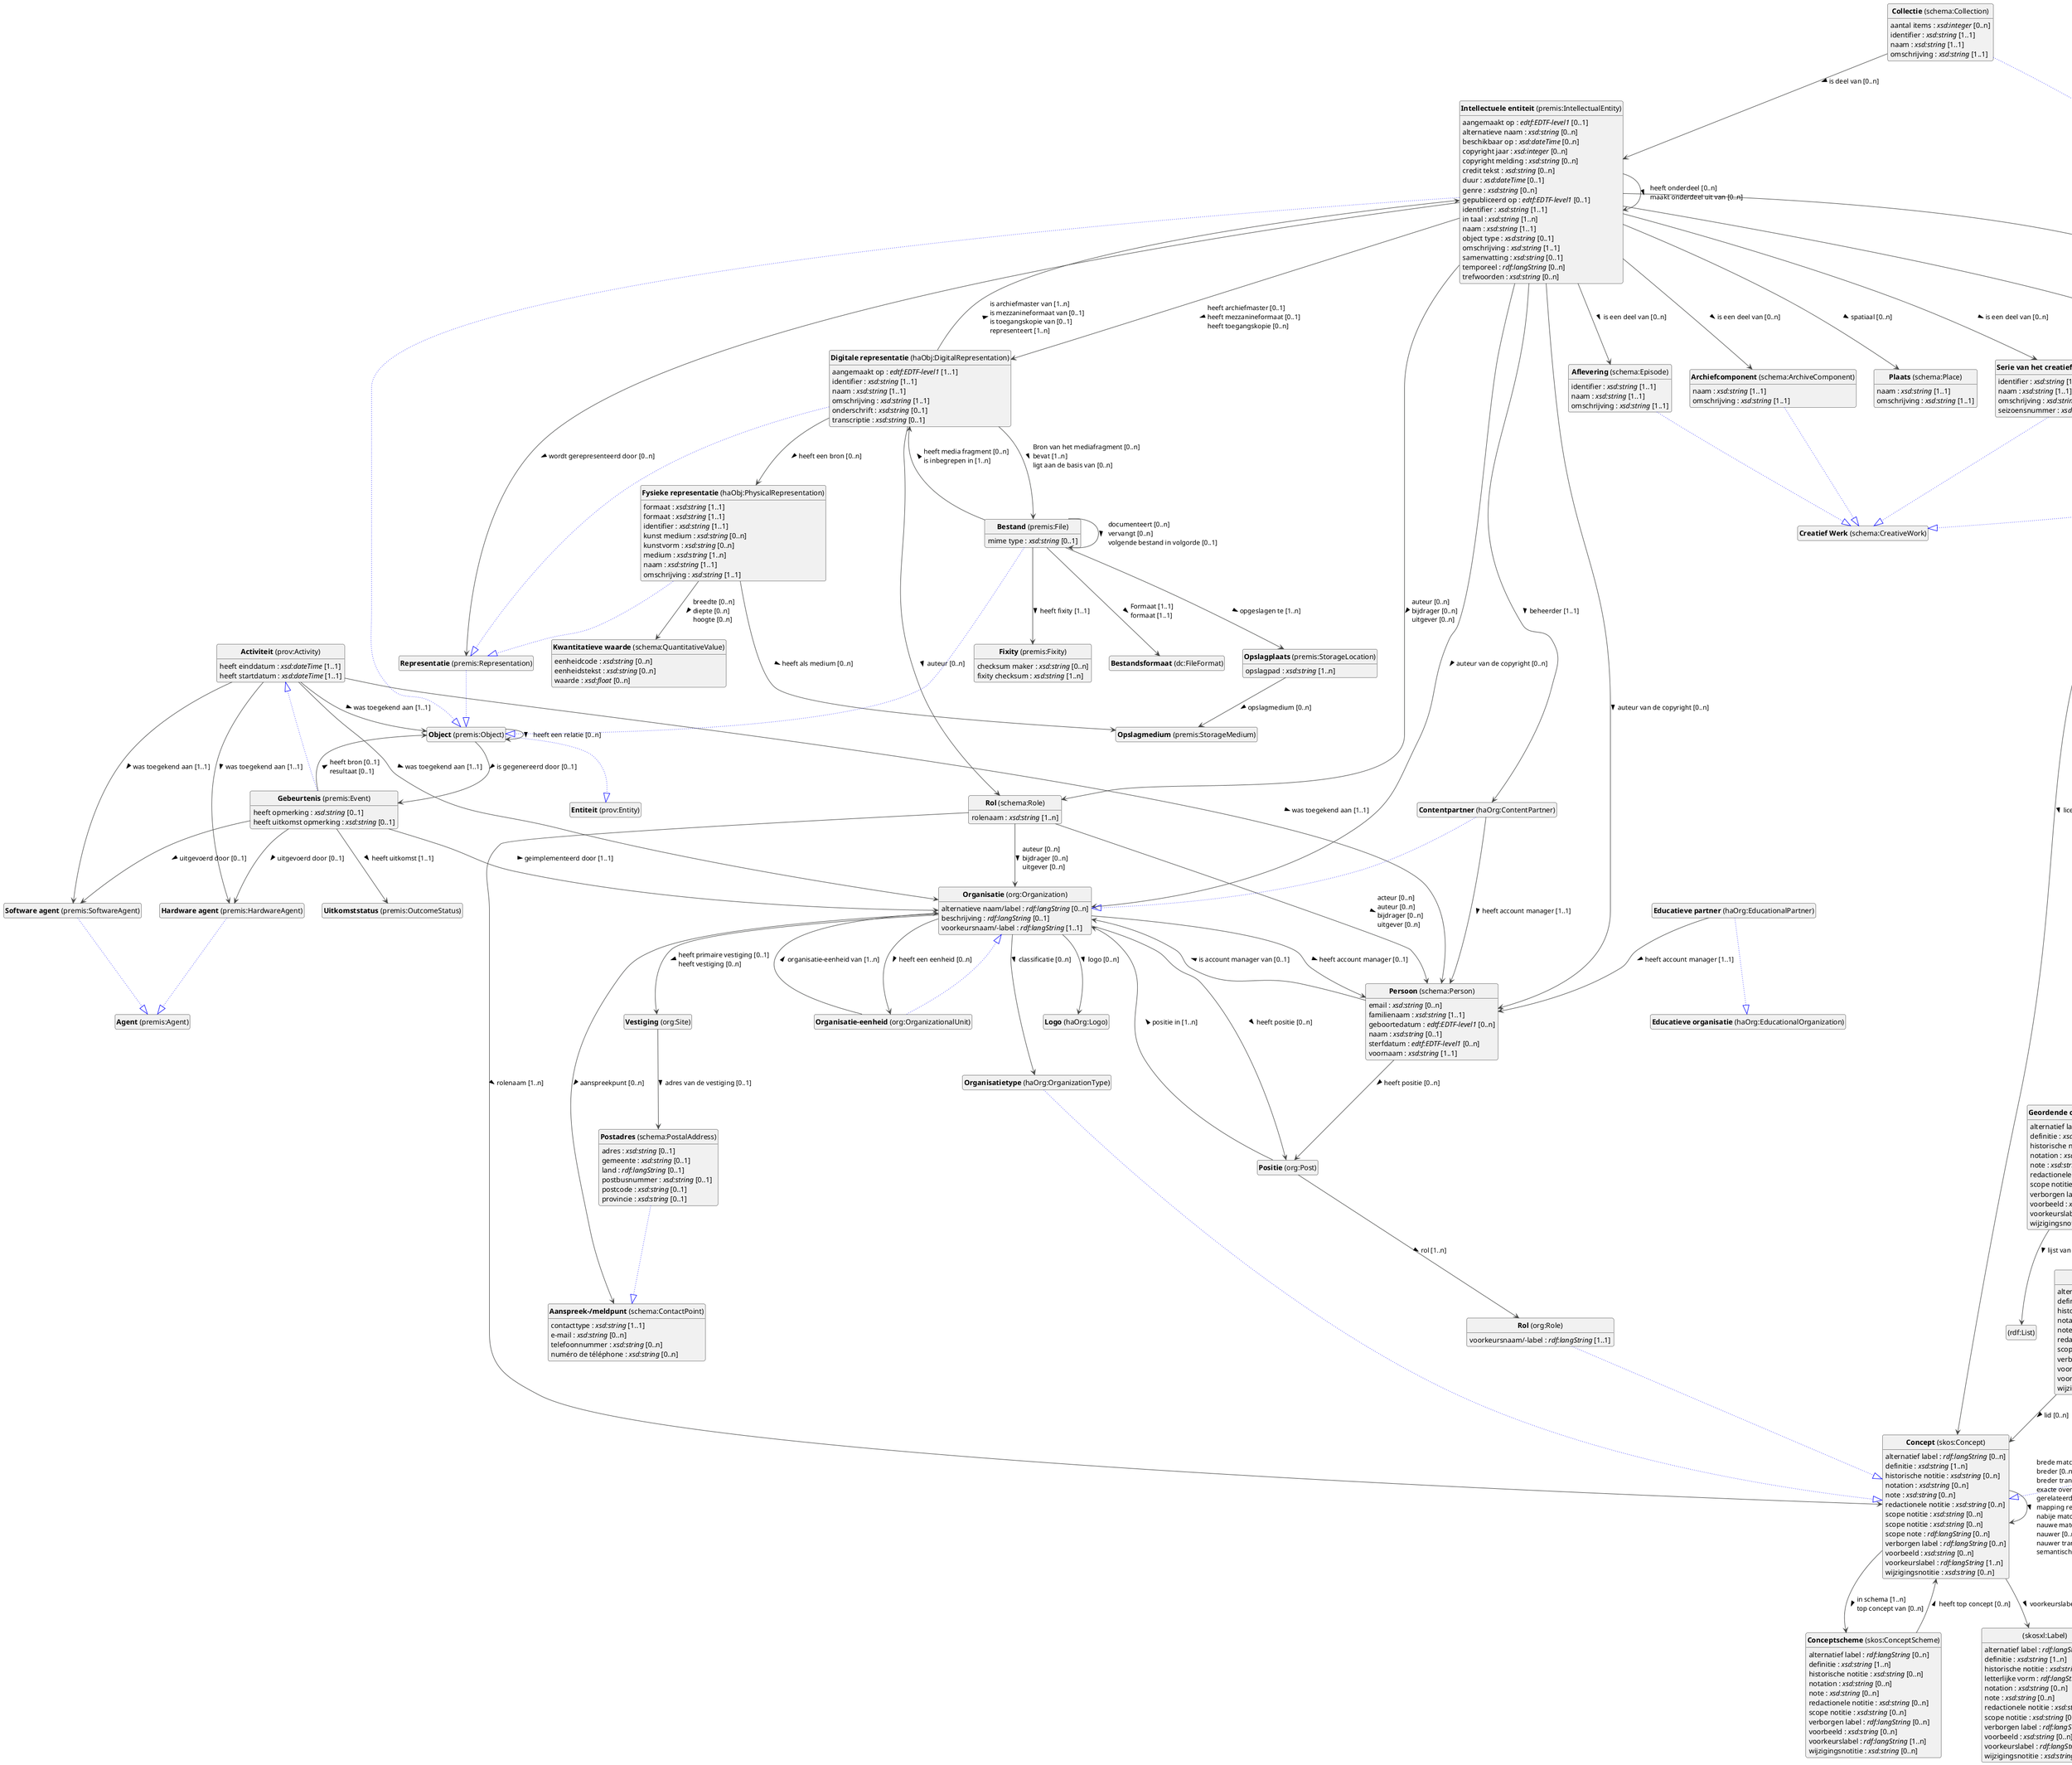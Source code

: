 @startuml
!theme vibrant
skinparam classFontSize 14
!define LIGHTORANGE
skinparam componentStyle uml2
skinparam wrapMessageWidth 1000
skinparam wrapWidth 1000
' skinparam ArrowColor #Maroon
' Remove shadows
skinparam shadowing false
'skinparam linetype polyline
skinparam ArrowMessageAlignment left


class "<b>Activiteit</b> (prov:Activity)" as prov_Activity [[#prov%3AActivity]]
class "<b>Gebeurtenis</b> (premis:Event)" as premis_Event [[#premis%3AEvent]]
class "<b>Activiteit</b> (prov:Activity)" as prov_Activity [[#prov%3AActivity]]
class "<b>Object</b> (premis:Object)" as premis_Object [[#premis%3AObject]]
class "<b>Entiteit</b> (prov:Entity)" as prov_Entity [[#prov%3AEntity]]
class "<b>Intellectuele entiteit</b> (premis:IntellectualEntity)" as premis_IntellectualEntity [[#premis%3AIntellectualEntity]]
class "<b>Object</b> (premis:Object)" as premis_Object [[#premis%3AObject]]
class "<b>Fysieke representatie</b> (haObj:PhysicalRepresentation)" as haObj_PhysicalRepresentation [[#haObj%3APhysicalRepresentation]]
class "<b>Representatie</b> (premis:Representation)" as premis_Representation [[#premis%3ARepresentation]]
class "<b>Digitale representatie</b> (haObj:DigitalRepresentation)" as haObj_DigitalRepresentation [[#haObj%3ADigitalRepresentation]]
class "<b>Representatie</b> (premis:Representation)" as premis_Representation [[#premis%3ARepresentation]]
class "<b>Serie van het creatief werk</b> (schema:CreativeWorkSeries)" as schema_CreativeWorkSeries [[#schema%3ACreativeWorkSeries]]
class "<b>Creatief Werk</b> (schema:CreativeWork)" as schema_CreativeWork [[#schema%3ACreativeWork]]
class "<b>Aflevering</b> (schema:Episode)" as schema_Episode [[#schema%3AEpisode]]
class "<b>Creatief Werk</b> (schema:CreativeWork)" as schema_CreativeWork [[#schema%3ACreativeWork]]
class "<b>Plaats</b> (schema:Place)" as schema_Place [[#schema%3APlace]]
class "<b>Archiefcomponent</b> (schema:ArchiveComponent)" as schema_ArchiveComponent [[#schema%3AArchiveComponent]]
class "<b>Creatief Werk</b> (schema:CreativeWork)" as schema_CreativeWork [[#schema%3ACreativeWork]]
class "<b>Rol</b> (schema:Role)" as schema_Role [[#schema%3ARole]]
class "<b>Kwantitatieve waarde</b> (schema:QuantitativeValue)" as schema_QuantitativeValue [[#schema%3AQuantitativeValue]]
class "<b>Collectie</b> (schema:Collection)" as schema_Collection [[#schema%3ACollection]]
class "<b>Creatief Werk</b> (schema:CreativeWork)" as schema_CreativeWork [[#schema%3ACreativeWork]]
class "<b>Bestand</b> (premis:File)" as premis_File [[#premis%3AFile]]
class "<b>Object</b> (premis:Object)" as premis_Object [[#premis%3AObject]]
class "<b>Fixity</b> (premis:Fixity)" as premis_Fixity [[#premis%3AFixity]]
class "<b>Opslagplaats</b> (premis:StorageLocation)" as premis_StorageLocation [[#premis%3AStorageLocation]]
class "<b>Lokale identificatie</b> (haObj:LocalIdentifier)" as haObj_LocalIdentifier [[#haObj%3ALocalIdentifier]]
class "<b>Concept</b> (skos:Concept)" as skos_Concept [[#skos%3AConcept]]
class "<b>Organisatie</b> (org:Organization)" as org_Organization [[#org%3AOrganization]]
class "<b>Organisatie-eenheid</b> (org:OrganizationalUnit)" as org_OrganizationalUnit [[#org%3AOrganizationalUnit]]
class "<b>Organisatie</b> (org:Organization)" as org_Organization [[#org%3AOrganization]]
class "<b>Contentpartner</b> (haOrg:ContentPartner)" as haOrg_ContentPartner [[#haOrg%3AContentPartner]]
class "<b>Organisatie</b> (org:Organization)" as org_Organization [[#org%3AOrganization]]
class "<b>Educatieve partner</b> (haOrg:EducationalPartner)" as haOrg_EducationalPartner [[#haOrg%3AEducationalPartner]]
class "<b>Educatieve organisatie</b> (haOrg:EducationalOrganization)" as haOrg_EducationalOrganization [[#haOrg%3AEducationalOrganization]]
class "<b>Vestiging</b> (org:Site)" as org_Site [[#org%3ASite]]
class "<b>Positie</b> (org:Post)" as org_Post [[#org%3APost]]
class "<b>Rol</b> (org:Role)" as org_Role [[#org%3ARole]]
class "<b>Concept</b> (skos:Concept)" as skos_Concept [[#skos%3AConcept]]
class "<b>Persoon</b> (schema:Person)" as schema_Person [[#schema%3APerson]]
class "<b>Postadres</b> (schema:PostalAddress)" as schema_PostalAddress [[#schema%3APostalAddress]]
class "<b>Aanspreek-/meldpunt</b> (schema:ContactPoint)" as schema_ContactPoint [[#schema%3AContactPoint]]
class "<b>Aanspreek-/meldpunt</b> (schema:ContactPoint)" as schema_ContactPoint [[#schema%3AContactPoint]]
class "<b>Collectie</b> (skos:Collection)" as skos_Collection [[#skos%3ACollection]]
class "<b>Geordende collectie</b> (skos:OrderedCollection)" as skos_OrderedCollection [[#skos%3AOrderedCollection]]
class "<b>Collectie</b> (skos:Collection)" as skos_Collection [[#skos%3ACollection]]
class "<b>Concept</b> (skos:Concept)" as skos_Concept [[#skos%3AConcept]]
class "<b>Conceptscheme</b> (skos:ConceptScheme)" as skos_ConceptScheme [[#skos%3AConceptScheme]]
class "(skosxl:Label)" as skosxl_Label [[#skosxl%3ALabel]]
class "<b>Opslagmedium</b> (premis:StorageMedium)" as premis_StorageMedium [[#premis%3AStorageMedium]]
class "<b>Bestandsformaat</b> (dc:FileFormat)" as dc_FileFormat [[#dc%3AFileFormat]]
class "<b>Logo</b> (haOrg:Logo)" as haOrg_Logo [[#haOrg%3ALogo]]
class "<b>Organisatietype</b> (haOrg:OrganizationType)" as haOrg_OrganizationType [[#haOrg%3AOrganizationType]]
class "<b>Concept</b> (skos:Concept)" as skos_Concept [[#skos%3AConcept]]
class "<b>Software agent</b> (premis:SoftwareAgent)" as premis_SoftwareAgent [[#premis%3ASoftwareAgent]]
class "<b>Agent</b> (premis:Agent)" as premis_Agent [[#premis%3AAgent]]
class "<b>Hardware agent</b> (premis:HardwareAgent)" as premis_HardwareAgent [[#premis%3AHardwareAgent]]
class "<b>Agent</b> (premis:Agent)" as premis_Agent [[#premis%3AAgent]]
class "<b>Representatie</b> (premis:Representation)" as premis_Representation [[#premis%3ARepresentation]]
class "<b>Object</b> (premis:Object)" as premis_Object [[#premis%3AObject]]
class "(rdf:List)" as rdf_List [[#rdf%3AList]]
class "<b>Uitkomststatus</b> (premis:OutcomeStatus)" as premis_OutcomeStatus [[#premis%3AOutcomeStatus]]


prov_Activity : heeft einddatum : <i>xsd:dateTime</i> [1..1]
prov_Activity : heeft startdatum : <i>xsd:dateTime</i> [1..1]

prov_Activity --> org_Organization :was toegekend aan [1..1]  > 
prov_Activity --> premis_HardwareAgent :was toegekend aan [1..1]  > 
prov_Activity --> premis_Object :was toegekend aan [1..1]  > 
prov_Activity --> premis_SoftwareAgent :was toegekend aan [1..1]  > 
prov_Activity --> schema_Person :was toegekend aan [1..1]  > 


premis_Event --|> prov_Activity #blue;line.dotted;text:blue

premis_Event : heeft opmerking : <i>xsd:string</i> [0..1]
premis_Event : heeft uitkomst opmerking : <i>xsd:string</i> [0..1]
premis_Event --> org_Organization :geimplementeerd door [1..1]  > 
premis_Event --> premis_HardwareAgent :uitgevoerd door [0..1]  > 
premis_Event --> premis_Object :heeft bron [0..1]  \lresultaat [0..1]  > 
premis_Event --> premis_OutcomeStatus :heeft uitkomst [1..1]  > 
premis_Event --> premis_SoftwareAgent :uitgevoerd door [0..1]  > 


premis_Object --|> prov_Entity #blue;line.dotted;text:blue

premis_Object --> premis_Event :is gegenereerd door [0..1]  > 
premis_Object --> premis_Object :heeft een relatie [0..n]  > 

premis_IntellectualEntity --|> premis_Object #blue;line.dotted;text:blue

premis_IntellectualEntity : aangemaakt op : <i>edtf:EDTF-level1</i> [0..1]
premis_IntellectualEntity : alternatieve naam : <i>xsd:string</i> [0..n]
premis_IntellectualEntity : beschikbaar op : <i>xsd:dateTime</i> [0..n]
premis_IntellectualEntity : copyright jaar : <i>xsd:integer</i> [0..n]
premis_IntellectualEntity : copyright melding : <i>xsd:string</i> [0..n]
premis_IntellectualEntity : credit tekst : <i>xsd:string</i> [0..n]
premis_IntellectualEntity : duur : <i>xsd:dateTime</i> [0..1]
premis_IntellectualEntity : genre : <i>xsd:string</i> [0..n]
premis_IntellectualEntity : gepubliceerd op : <i>edtf:EDTF-level1</i> [0..1]
premis_IntellectualEntity : identifier : <i>xsd:string</i> [1..1]
premis_IntellectualEntity : in taal : <i>xsd:string</i> [1..n]
premis_IntellectualEntity : naam : <i>xsd:string</i> [1..1]
premis_IntellectualEntity : object type : <i>xsd:string</i> [0..1]
premis_IntellectualEntity : omschrijving : <i>xsd:string</i> [1..1]
premis_IntellectualEntity : samenvatting : <i>xsd:string</i> [0..1]
premis_IntellectualEntity : temporeel : <i>rdf:langString</i> [0..n]
premis_IntellectualEntity : trefwoorden : <i>xsd:string</i> [0..n]


premis_IntellectualEntity --> haObj_DigitalRepresentation :heeft archiefmaster [0..1]  \lheeft mezzanineformaat [0..1]  \lheeft toegangskopie [0..n]  > 
premis_IntellectualEntity --> haObj_LocalIdentifier :lokale identifier [0..n]  > 
premis_IntellectualEntity --> haOrg_ContentPartner :beheerder [1..1]  > 
premis_IntellectualEntity --> org_Organization :auteur van de copyright [0..n]  > 
premis_IntellectualEntity --> premis_IntellectualEntity :heeft onderdeel [0..n]  \lmaakt onderdeel uit van [0..n]  > 
premis_IntellectualEntity --> premis_Representation :wordt gerepresenteerd door [0..n]  > 

premis_IntellectualEntity --> schema_ArchiveComponent :is een deel van [0..n]  > 
premis_IntellectualEntity --> schema_CreativeWorkSeries :is een deel van [0..n]  > 
premis_IntellectualEntity --> schema_Episode :is een deel van [0..n]  > 
premis_IntellectualEntity --> schema_Person :auteur van de copyright [0..n]  > 
premis_IntellectualEntity --> schema_Place :spatiaal [0..n]  > 
premis_IntellectualEntity --> schema_Role :auteur [0..n]  \lbijdrager [0..n]  \luitgever [0..n]  > 
premis_IntellectualEntity --> skos_Concept :licentie [0..n]  > 




haObj_PhysicalRepresentation --|> premis_Representation #blue;line.dotted;text:blue

haObj_PhysicalRepresentation : formaat : <i>xsd:string</i> [1..1]
haObj_PhysicalRepresentation : formaat : <i>xsd:string</i> [1..1]
haObj_PhysicalRepresentation : identifier : <i>xsd:string</i> [1..1]
haObj_PhysicalRepresentation : kunst medium : <i>xsd:string</i> [0..n]
haObj_PhysicalRepresentation : kunstvorm : <i>xsd:string</i> [0..n]
haObj_PhysicalRepresentation : medium : <i>xsd:string</i> [1..n]
haObj_PhysicalRepresentation : naam : <i>xsd:string</i> [1..1]
haObj_PhysicalRepresentation : omschrijving : <i>xsd:string</i> [1..1]
haObj_PhysicalRepresentation --> premis_StorageMedium :heeft als medium [0..n]  > 
haObj_PhysicalRepresentation --> schema_QuantitativeValue :breedte [0..n]  \ldiepte [0..n]  \lhoogte [0..n]  > 


haObj_DigitalRepresentation --|> premis_Representation #blue;line.dotted;text:blue

haObj_DigitalRepresentation : aangemaakt op : <i>edtf:EDTF-level1</i> [1..1]
haObj_DigitalRepresentation : identifier : <i>xsd:string</i> [1..1]
haObj_DigitalRepresentation : naam : <i>xsd:string</i> [1..1]
haObj_DigitalRepresentation : omschrijving : <i>xsd:string</i> [1..1]
haObj_DigitalRepresentation : onderschrift : <i>xsd:string</i> [0..1]
haObj_DigitalRepresentation : transcriptie : <i>xsd:string</i> [0..1]

haObj_DigitalRepresentation --> haObj_PhysicalRepresentation :heeft een bron [0..n]  > 
haObj_DigitalRepresentation --> premis_File :Bron van het mediafragment [0..n]  \lbevat [1..n]  \lligt aan de basis van [0..n]  > 
haObj_DigitalRepresentation --> premis_IntellectualEntity :is archiefmaster van [1..n]  \lis mezzanineformaat van [0..1]  \lis toegangskopie van [0..1]  \lrepresenteert [1..n]  > 
haObj_DigitalRepresentation --> schema_Role :auteur [0..n]  > 


schema_CreativeWorkSeries --|> schema_CreativeWork #blue;line.dotted;text:blue

schema_CreativeWorkSeries : identifier : <i>xsd:string</i> [1..1]
schema_CreativeWorkSeries : naam : <i>xsd:string</i> [1..1]
schema_CreativeWorkSeries : omschrijving : <i>xsd:string</i> [1..1]
schema_CreativeWorkSeries : seizoensnummer : <i>xsd:integer</i> [0..n]



schema_Episode --|> schema_CreativeWork #blue;line.dotted;text:blue

schema_Episode : identifier : <i>xsd:string</i> [1..1]
schema_Episode : naam : <i>xsd:string</i> [1..1]
schema_Episode : omschrijving : <i>xsd:string</i> [1..1]



schema_Place : naam : <i>xsd:string</i> [1..1]
schema_Place : omschrijving : <i>xsd:string</i> [1..1]


schema_ArchiveComponent --|> schema_CreativeWork #blue;line.dotted;text:blue

schema_ArchiveComponent : naam : <i>xsd:string</i> [1..1]
schema_ArchiveComponent : omschrijving : <i>xsd:string</i> [1..1]



schema_Role : rolenaam : <i>xsd:string</i> [1..n]
schema_Role --> org_Organization :auteur [0..n]  \lbijdrager [0..n]  \luitgever [0..n]  > 
schema_Role --> schema_Person :acteur [0..n]  \lauteur [0..n]  \lbijdrager [0..n]  \luitgever [0..n]  > 
schema_Role --> skos_Concept :rolenaam [1..n]  > 



schema_QuantitativeValue : eenheidcode : <i>xsd:string</i> [0..n]
schema_QuantitativeValue : eenheidstekst : <i>xsd:string</i> [0..n]
schema_QuantitativeValue : waarde : <i>xsd:float</i> [0..n]



schema_Collection --|> schema_CreativeWork #blue;line.dotted;text:blue

schema_Collection : aantal items : <i>xsd:integer</i> [0..n]
schema_Collection : identifier : <i>xsd:string</i> [1..1]
schema_Collection : naam : <i>xsd:string</i> [1..1]
schema_Collection : omschrijving : <i>xsd:string</i> [1..1]
schema_Collection --> premis_IntellectualEntity :is deel van [0..n]  > 



premis_File --|> premis_Object #blue;line.dotted;text:blue

premis_File : mime type : <i>xsd:string</i> [0..1]
premis_File --> dc_FileFormat :Formaat [1..1]  \lformaat [1..1]  > 
premis_File --> haObj_DigitalRepresentation :heeft media fragment [0..n]  \lis inbegrepen in [1..n]  > 
premis_File --> premis_File :documenteert [0..n]  \lvervangt [0..n]  \lvolgende bestand in volgorde [0..1]  > 
premis_File --> premis_Fixity :heeft fixity [1..1]  > 
premis_File --> premis_StorageLocation :opgeslagen te [1..n]  > 



premis_Fixity : checksum maker : <i>xsd:string</i> [0..n]
premis_Fixity : fixity checksum : <i>xsd:string</i> [1..n]



premis_StorageLocation : opslagpad : <i>xsd:string</i> [1..n]
premis_StorageLocation --> premis_StorageMedium :opslagmedium [0..n]  > 


haObj_LocalIdentifier --|> skos_Concept #blue;line.dotted;text:blue

haObj_LocalIdentifier : waarde : <i>xsd:string</i> [1..1]



org_Organization : alternatieve naam/label : <i>rdf:langString</i> [0..n]
org_Organization : beschrijving : <i>rdf:langString</i> [0..1]
org_Organization : voorkeursnaam/-label : <i>rdf:langString</i> [1..1]

org_Organization --> haOrg_Logo :logo [0..n]  > 
org_Organization --> haOrg_OrganizationType :classificatie [0..n]  > 
org_Organization --> org_OrganizationalUnit :heeft een eenheid [0..n]  > 
org_Organization --> org_Post :heeft positie [0..n]  > 
org_Organization --> org_Site :heeft primaire vestiging [0..1]  \lheeft vestiging [0..n]  > 

org_Organization --> schema_ContactPoint :aanspreekpunt [0..n]  > 
org_Organization --> schema_Person :heeft account manager [0..1]  > 

org_OrganizationalUnit --|> org_Organization #blue;line.dotted;text:blue

org_OrganizationalUnit --> org_Organization :organisatie-eenheid van [1..n]  > 

haOrg_ContentPartner --|> org_Organization #blue;line.dotted;text:blue

haOrg_ContentPartner --> schema_Person :heeft account manager [1..1]  > 

haOrg_EducationalPartner --|> haOrg_EducationalOrganization #blue;line.dotted;text:blue

haOrg_EducationalPartner --> schema_Person :heeft account manager [1..1]  > 


org_Site --> schema_PostalAddress :adres van de vestiging [0..1]  > 


org_Post --> org_Organization :positie in [1..n]  > 
org_Post --> org_Role :rol [1..n]  > 

org_Role --|> skos_Concept #blue;line.dotted;text:blue

org_Role : voorkeursnaam/-label : <i>rdf:langString</i> [1..1]



schema_Person : email : <i>xsd:string</i> [0..n]
schema_Person : familienaam : <i>xsd:string</i> [1..1]
schema_Person : geboortedatum : <i>edtf:EDTF-level1</i> [0..n]
schema_Person : naam : <i>xsd:string</i> [0..1]
schema_Person : sterfdatum : <i>edtf:EDTF-level1</i> [0..n]
schema_Person : voornaam : <i>xsd:string</i> [1..1]

schema_Person --> org_Organization :is account manager van [0..1]  > 
schema_Person --> org_Post :heeft positie [0..n]  > 


schema_PostalAddress --|> schema_ContactPoint #blue;line.dotted;text:blue

schema_PostalAddress : adres : <i>xsd:string</i> [0..1]
schema_PostalAddress : gemeente : <i>xsd:string</i> [0..1]
schema_PostalAddress : land : <i>rdf:langString</i> [0..1]
schema_PostalAddress : postbusnummer : <i>xsd:string</i> [0..1]
schema_PostalAddress : postcode : <i>xsd:string</i> [0..1]
schema_PostalAddress : provincie : <i>xsd:string</i> [0..1]




schema_ContactPoint : contacttype : <i>xsd:string</i> [1..1]
schema_ContactPoint : e-mail : <i>xsd:string</i> [0..n]
schema_ContactPoint : telefoonnummer : <i>xsd:string</i> [0..n]
schema_ContactPoint : numéro de téléphone : <i>xsd:string</i> [0..n]



skos_Collection : alternatief label : <i>rdf:langString</i> [0..n]
skos_Collection : definitie : <i>xsd:string</i> [1..n]
skos_Collection : historische notitie : <i>xsd:string</i> [0..n]
skos_Collection : notation : <i>xsd:string</i> [0..n]
skos_Collection : note : <i>xsd:string</i> [0..n]
skos_Collection : redactionele notitie : <i>xsd:string</i> [0..n]
skos_Collection : scope notitie : <i>xsd:string</i> [0..n]
skos_Collection : verborgen label : <i>rdf:langString</i> [0..n]
skos_Collection : voorbeeld : <i>xsd:string</i> [0..n]
skos_Collection : voorkeurslabel : <i>rdf:langString</i> [1..n]
skos_Collection : wijzigingsnotitie : <i>xsd:string</i> [0..n]

skos_Collection --> skos_Collection :lid [0..n]  > 
skos_Collection --> skos_Concept :lid [0..n]  > 


skos_OrderedCollection --|> skos_Collection #blue;line.dotted;text:blue

skos_OrderedCollection : alternatief label : <i>rdf:langString</i> [0..n]
skos_OrderedCollection : definitie : <i>xsd:string</i> [1..n]
skos_OrderedCollection : historische notitie : <i>xsd:string</i> [0..n]
skos_OrderedCollection : notation : <i>xsd:string</i> [0..n]
skos_OrderedCollection : note : <i>xsd:string</i> [0..n]
skos_OrderedCollection : redactionele notitie : <i>xsd:string</i> [0..n]
skos_OrderedCollection : scope notitie : <i>xsd:string</i> [0..n]
skos_OrderedCollection : verborgen label : <i>rdf:langString</i> [0..n]
skos_OrderedCollection : voorbeeld : <i>xsd:string</i> [0..n]
skos_OrderedCollection : voorkeurslabel : <i>rdf:langString</i> [1..n]
skos_OrderedCollection : wijzigingsnotitie : <i>xsd:string</i> [0..n]
skos_OrderedCollection --> rdf_List :lijst van leden [0..n]  > 




skos_Concept : alternatief label : <i>rdf:langString</i> [0..n]
skos_Concept : definitie : <i>xsd:string</i> [1..n]
skos_Concept : historische notitie : <i>xsd:string</i> [0..n]
skos_Concept : notation : <i>xsd:string</i> [0..n]
skos_Concept : note : <i>xsd:string</i> [0..n]
skos_Concept : redactionele notitie : <i>xsd:string</i> [0..n]
skos_Concept : scope notitie : <i>xsd:string</i> [0..n]
skos_Concept : scope notitie : <i>xsd:string</i> [0..n]
skos_Concept : scope note : <i>rdf:langString</i> [0..n]
skos_Concept : verborgen label : <i>rdf:langString</i> [0..n]
skos_Concept : voorbeeld : <i>xsd:string</i> [0..n]
skos_Concept : voorkeurslabel : <i>rdf:langString</i> [1..n]
skos_Concept : wijzigingsnotitie : <i>xsd:string</i> [0..n]

skos_Concept --> skos_Concept :brede match [0..n]  \lbreder [0..n]  \lbreder transitief [0..n]  \lexacte overeenkomst [0..n]  \lgerelateerde match [0..n]  \lmapping relatie [0..n]  \lnabije match [0..n]  \lnauwe match [0..n]  \lnauwer [0..n]  \lnauwer transitief [0..n]  \lsemantische relatie [0..n]  > 
skos_Concept --> skos_ConceptScheme :in schema [1..n]  \ltop concept van [0..n]  > 
skos_Concept --> skosxl_Label :voorkeurslabel [1..n]  > 



skos_ConceptScheme : alternatief label : <i>rdf:langString</i> [0..n]
skos_ConceptScheme : definitie : <i>xsd:string</i> [1..n]
skos_ConceptScheme : historische notitie : <i>xsd:string</i> [0..n]
skos_ConceptScheme : notation : <i>xsd:string</i> [0..n]
skos_ConceptScheme : note : <i>xsd:string</i> [0..n]
skos_ConceptScheme : redactionele notitie : <i>xsd:string</i> [0..n]
skos_ConceptScheme : scope notitie : <i>xsd:string</i> [0..n]
skos_ConceptScheme : verborgen label : <i>rdf:langString</i> [0..n]
skos_ConceptScheme : voorbeeld : <i>xsd:string</i> [0..n]
skos_ConceptScheme : voorkeurslabel : <i>rdf:langString</i> [1..n]
skos_ConceptScheme : wijzigingsnotitie : <i>xsd:string</i> [0..n]

skos_ConceptScheme --> skos_Concept :heeft top concept [0..n]  > 



skosxl_Label : alternatief label : <i>rdf:langString</i> [0..n]
skosxl_Label : definitie : <i>xsd:string</i> [1..n]
skosxl_Label : historische notitie : <i>xsd:string</i> [0..n]
skosxl_Label : letterlijke vorm : <i>rdf:langString</i> [1..1]
skosxl_Label : notation : <i>xsd:string</i> [0..n]
skosxl_Label : note : <i>xsd:string</i> [0..n]
skosxl_Label : redactionele notitie : <i>xsd:string</i> [0..n]
skosxl_Label : scope notitie : <i>xsd:string</i> [0..n]
skosxl_Label : verborgen label : <i>rdf:langString</i> [0..n]
skosxl_Label : voorbeeld : <i>xsd:string</i> [0..n]
skosxl_Label : voorkeurslabel : <i>rdf:langString</i> [1..n]
skosxl_Label : wijzigingsnotitie : <i>xsd:string</i> [0..n]









haOrg_OrganizationType --|> skos_Concept #blue;line.dotted;text:blue


premis_SoftwareAgent --|> premis_Agent #blue;line.dotted;text:blue


premis_HardwareAgent --|> premis_Agent #blue;line.dotted;text:blue


premis_Representation --|> premis_Object #blue;line.dotted;text:blue







hide circle
hide methods
hide empty members
@enduml



